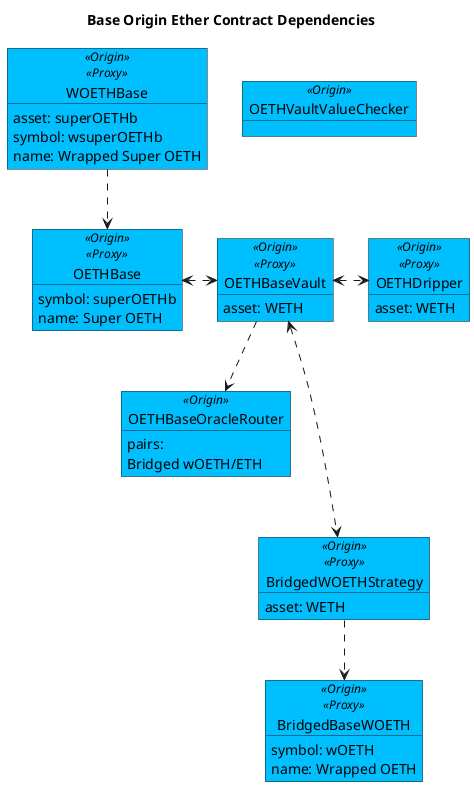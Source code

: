 @startuml

!$originColor = DeepSkyBlue
' !$originColor = WhiteSmoke
!$newColor = LightGreen
!$changedColor = Orange
!$thirdPartyColor = WhiteSmoke

' legend
' blue - Origin
' ' green - new
' ' orange - changed
' white - 3rd Party
' end legend

title "Base Origin Ether Contract Dependencies"


object "BridgedBaseWOETH" as bridged <<Origin>><<Proxy>> #$originColor {
    symbol: wOETH
    name: Wrapped OETH
}

object "WOETHBase" as woeth <<Origin>><<Proxy>> #$originColor {
    asset: superOETHb
    symbol: wsuperOETHb
    name: Wrapped Super OETH
}

object "OETHDripper" as drip <<Origin>><<Proxy>> #$originColor {
    asset: WETH
}

object "OETHVaultValueChecker" as checker <<Origin>> #$originColor {
}

object "OETHBase" as oeth <<Origin>><<Proxy>> #$originColor {
    symbol: superOETHb
    name: Super OETH
}

object "OETHBaseVault" as oethv <<Origin>><<Proxy>> #$originColor {
    asset: WETH
}

' Oracle
object "OETHBaseOracleRouter" as oracle <<Origin>> #$originColor {
pairs:
    Bridged wOETH/ETH
}

object "BridgedWOETHStrategy" as strat <<Origin>><<Proxy>> #$originColor {
    asset: WETH
}

woeth ..> oeth
oeth <.> oethv
oethv <.> drip
oethv ..> oracle
oethv <...> strat
strat ..> bridged


@enduml